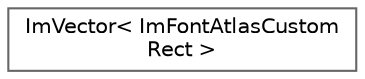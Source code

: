 digraph "Graphical Class Hierarchy"
{
 // LATEX_PDF_SIZE
  bgcolor="transparent";
  edge [fontname=Helvetica,fontsize=10,labelfontname=Helvetica,labelfontsize=10];
  node [fontname=Helvetica,fontsize=10,shape=box,height=0.2,width=0.4];
  rankdir="LR";
  Node0 [label="ImVector\< ImFontAtlasCustom\lRect \>",height=0.2,width=0.4,color="grey40", fillcolor="white", style="filled",URL="$struct_im_vector.html",tooltip=" "];
}
